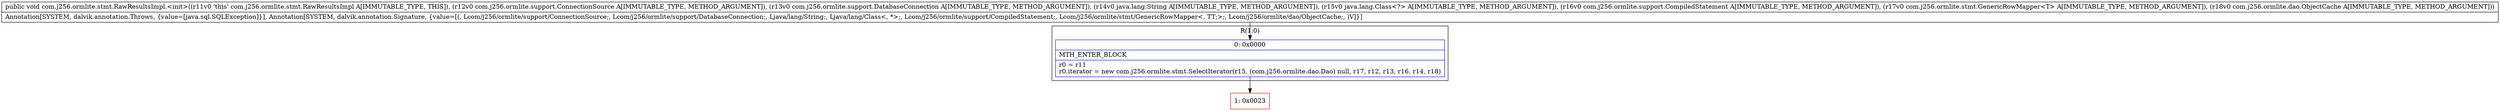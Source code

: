 digraph "CFG forcom.j256.ormlite.stmt.RawResultsImpl.\<init\>(Lcom\/j256\/ormlite\/support\/ConnectionSource;Lcom\/j256\/ormlite\/support\/DatabaseConnection;Ljava\/lang\/String;Ljava\/lang\/Class;Lcom\/j256\/ormlite\/support\/CompiledStatement;Lcom\/j256\/ormlite\/stmt\/GenericRowMapper;Lcom\/j256\/ormlite\/dao\/ObjectCache;)V" {
subgraph cluster_Region_2008879524 {
label = "R(1:0)";
node [shape=record,color=blue];
Node_0 [shape=record,label="{0\:\ 0x0000|MTH_ENTER_BLOCK\l|r0 = r11\lr0.iterator = new com.j256.ormlite.stmt.SelectIterator(r15, (com.j256.ormlite.dao.Dao) null, r17, r12, r13, r16, r14, r18)\l}"];
}
Node_1 [shape=record,color=red,label="{1\:\ 0x0023}"];
MethodNode[shape=record,label="{public void com.j256.ormlite.stmt.RawResultsImpl.\<init\>((r11v0 'this' com.j256.ormlite.stmt.RawResultsImpl A[IMMUTABLE_TYPE, THIS]), (r12v0 com.j256.ormlite.support.ConnectionSource A[IMMUTABLE_TYPE, METHOD_ARGUMENT]), (r13v0 com.j256.ormlite.support.DatabaseConnection A[IMMUTABLE_TYPE, METHOD_ARGUMENT]), (r14v0 java.lang.String A[IMMUTABLE_TYPE, METHOD_ARGUMENT]), (r15v0 java.lang.Class\<?\> A[IMMUTABLE_TYPE, METHOD_ARGUMENT]), (r16v0 com.j256.ormlite.support.CompiledStatement A[IMMUTABLE_TYPE, METHOD_ARGUMENT]), (r17v0 com.j256.ormlite.stmt.GenericRowMapper\<T\> A[IMMUTABLE_TYPE, METHOD_ARGUMENT]), (r18v0 com.j256.ormlite.dao.ObjectCache A[IMMUTABLE_TYPE, METHOD_ARGUMENT]))  | Annotation[SYSTEM, dalvik.annotation.Throws, \{value=[java.sql.SQLException]\}], Annotation[SYSTEM, dalvik.annotation.Signature, \{value=[(, Lcom\/j256\/ormlite\/support\/ConnectionSource;, Lcom\/j256\/ormlite\/support\/DatabaseConnection;, Ljava\/lang\/String;, Ljava\/lang\/Class\<, *\>;, Lcom\/j256\/ormlite\/support\/CompiledStatement;, Lcom\/j256\/ormlite\/stmt\/GenericRowMapper\<, TT;\>;, Lcom\/j256\/ormlite\/dao\/ObjectCache;, )V]\}]\l}"];
MethodNode -> Node_0;
Node_0 -> Node_1;
}

